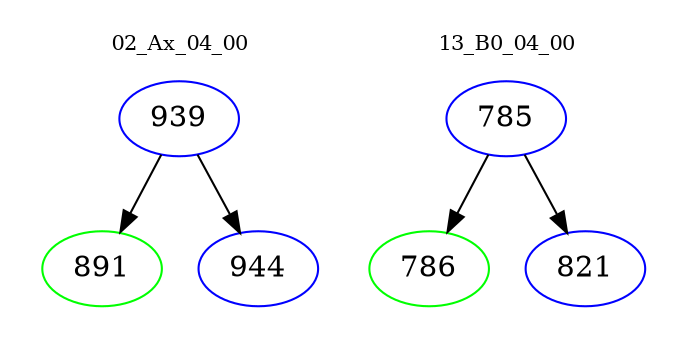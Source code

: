 digraph{
subgraph cluster_0 {
color = white
label = "02_Ax_04_00";
fontsize=10;
T0_939 [label="939", color="blue"]
T0_939 -> T0_891 [color="black"]
T0_891 [label="891", color="green"]
T0_939 -> T0_944 [color="black"]
T0_944 [label="944", color="blue"]
}
subgraph cluster_1 {
color = white
label = "13_B0_04_00";
fontsize=10;
T1_785 [label="785", color="blue"]
T1_785 -> T1_786 [color="black"]
T1_786 [label="786", color="green"]
T1_785 -> T1_821 [color="black"]
T1_821 [label="821", color="blue"]
}
}
